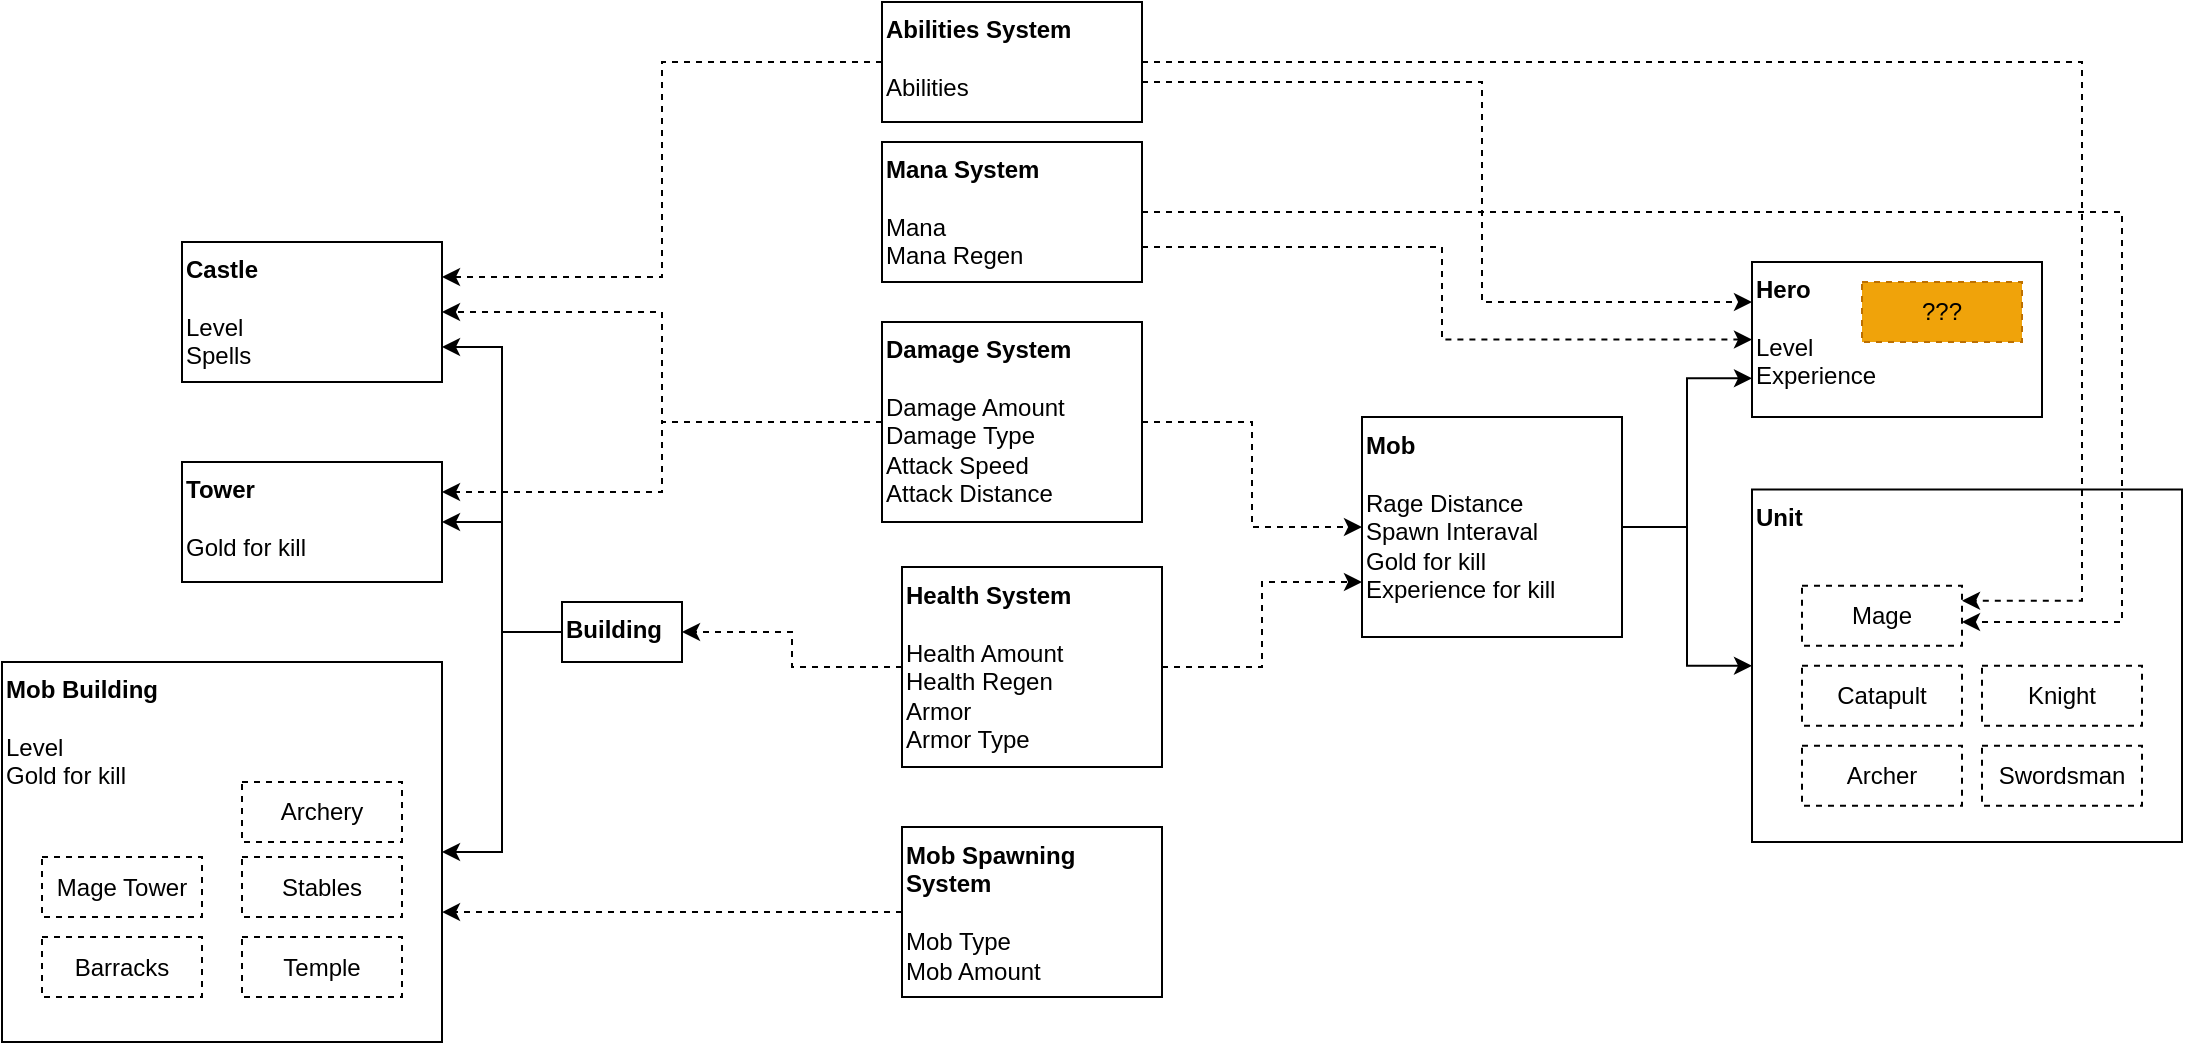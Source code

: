 <mxfile version="21.1.2" type="github">
  <diagram name="Страница 1" id="8yt0SZrPP_RbYerUbGmz">
    <mxGraphModel dx="1816" dy="527" grid="1" gridSize="10" guides="1" tooltips="1" connect="1" arrows="1" fold="1" page="1" pageScale="1" pageWidth="827" pageHeight="1169" math="0" shadow="0">
      <root>
        <mxCell id="0" />
        <mxCell id="1" parent="0" />
        <mxCell id="o9QlrB1gXAYVadC4v8IX-36" style="edgeStyle=orthogonalEdgeStyle;rounded=0;orthogonalLoop=1;jettySize=auto;html=1;dashed=1;entryX=1;entryY=0.5;entryDx=0;entryDy=0;" parent="1" source="N3ZdnWTbbpZVfNhrW-NO-1" target="o9QlrB1gXAYVadC4v8IX-3" edge="1">
          <mxGeometry relative="1" as="geometry">
            <mxPoint x="140" y="280" as="targetPoint" />
          </mxGeometry>
        </mxCell>
        <mxCell id="o9QlrB1gXAYVadC4v8IX-37" style="edgeStyle=orthogonalEdgeStyle;rounded=0;orthogonalLoop=1;jettySize=auto;html=1;entryX=1;entryY=0.25;entryDx=0;entryDy=0;dashed=1;" parent="1" source="N3ZdnWTbbpZVfNhrW-NO-1" target="o9QlrB1gXAYVadC4v8IX-4" edge="1">
          <mxGeometry relative="1" as="geometry" />
        </mxCell>
        <mxCell id="o9QlrB1gXAYVadC4v8IX-42" style="edgeStyle=orthogonalEdgeStyle;rounded=0;orthogonalLoop=1;jettySize=auto;html=1;dashed=1;" parent="1" source="N3ZdnWTbbpZVfNhrW-NO-1" target="o9QlrB1gXAYVadC4v8IX-6" edge="1">
          <mxGeometry relative="1" as="geometry" />
        </mxCell>
        <mxCell id="N3ZdnWTbbpZVfNhrW-NO-1" value="&lt;b&gt;Damage System&lt;/b&gt;&lt;br&gt;&lt;br&gt;Damage Amount&lt;br&gt;Damage Type&lt;br&gt;Attack Speed&lt;br&gt;Attack Distance" style="rounded=0;whiteSpace=wrap;html=1;align=left;verticalAlign=top;" parent="1" vertex="1">
          <mxGeometry x="270" y="270" width="130" height="100" as="geometry" />
        </mxCell>
        <mxCell id="o9QlrB1gXAYVadC4v8IX-38" style="edgeStyle=orthogonalEdgeStyle;rounded=0;orthogonalLoop=1;jettySize=auto;html=1;entryX=1;entryY=0.5;entryDx=0;entryDy=0;dashed=1;" parent="1" source="o9QlrB1gXAYVadC4v8IX-2" target="o9QlrB1gXAYVadC4v8IX-5" edge="1">
          <mxGeometry relative="1" as="geometry" />
        </mxCell>
        <mxCell id="o9QlrB1gXAYVadC4v8IX-43" style="edgeStyle=orthogonalEdgeStyle;rounded=0;orthogonalLoop=1;jettySize=auto;html=1;entryX=0;entryY=0.75;entryDx=0;entryDy=0;dashed=1;" parent="1" source="o9QlrB1gXAYVadC4v8IX-2" target="o9QlrB1gXAYVadC4v8IX-6" edge="1">
          <mxGeometry relative="1" as="geometry" />
        </mxCell>
        <mxCell id="o9QlrB1gXAYVadC4v8IX-2" value="&lt;b&gt;Health System&lt;br&gt;&lt;/b&gt;&lt;br&gt;Health Amount&lt;br&gt;Health Regen&lt;br&gt;Armor&lt;br&gt;Armor Type" style="rounded=0;whiteSpace=wrap;html=1;align=left;verticalAlign=top;" parent="1" vertex="1">
          <mxGeometry x="280" y="392.5" width="130" height="100" as="geometry" />
        </mxCell>
        <mxCell id="o9QlrB1gXAYVadC4v8IX-3" value="&lt;b&gt;Castle&lt;br&gt;&lt;/b&gt;&lt;br&gt;Level&lt;br&gt;Spells" style="rounded=0;whiteSpace=wrap;html=1;align=left;verticalAlign=top;" parent="1" vertex="1">
          <mxGeometry x="-80" y="230" width="130" height="70" as="geometry" />
        </mxCell>
        <mxCell id="o9QlrB1gXAYVadC4v8IX-4" value="&lt;b&gt;Tower&lt;br&gt;&lt;/b&gt;&lt;br&gt;Gold for kill" style="rounded=0;whiteSpace=wrap;html=1;align=left;verticalAlign=top;" parent="1" vertex="1">
          <mxGeometry x="-80" y="340" width="130" height="60" as="geometry" />
        </mxCell>
        <mxCell id="o9QlrB1gXAYVadC4v8IX-33" style="edgeStyle=orthogonalEdgeStyle;rounded=0;orthogonalLoop=1;jettySize=auto;html=1;entryX=1;entryY=0.5;entryDx=0;entryDy=0;" parent="1" source="o9QlrB1gXAYVadC4v8IX-5" target="o9QlrB1gXAYVadC4v8IX-4" edge="1">
          <mxGeometry relative="1" as="geometry" />
        </mxCell>
        <mxCell id="o9QlrB1gXAYVadC4v8IX-34" style="edgeStyle=orthogonalEdgeStyle;rounded=0;orthogonalLoop=1;jettySize=auto;html=1;entryX=1;entryY=0.5;entryDx=0;entryDy=0;" parent="1" source="o9QlrB1gXAYVadC4v8IX-5" target="o9QlrB1gXAYVadC4v8IX-18" edge="1">
          <mxGeometry relative="1" as="geometry" />
        </mxCell>
        <mxCell id="o9QlrB1gXAYVadC4v8IX-35" style="edgeStyle=orthogonalEdgeStyle;rounded=0;orthogonalLoop=1;jettySize=auto;html=1;entryX=1;entryY=0.75;entryDx=0;entryDy=0;" parent="1" source="o9QlrB1gXAYVadC4v8IX-5" target="o9QlrB1gXAYVadC4v8IX-3" edge="1">
          <mxGeometry relative="1" as="geometry" />
        </mxCell>
        <mxCell id="o9QlrB1gXAYVadC4v8IX-5" value="&lt;b&gt;Building&lt;br&gt;&lt;/b&gt;&lt;br&gt;" style="rounded=0;whiteSpace=wrap;html=1;align=left;verticalAlign=top;" parent="1" vertex="1">
          <mxGeometry x="110" y="410" width="60" height="30" as="geometry" />
        </mxCell>
        <mxCell id="o9QlrB1gXAYVadC4v8IX-40" style="edgeStyle=orthogonalEdgeStyle;rounded=0;orthogonalLoop=1;jettySize=auto;html=1;entryX=0;entryY=0.5;entryDx=0;entryDy=0;" parent="1" source="o9QlrB1gXAYVadC4v8IX-6" target="o9QlrB1gXAYVadC4v8IX-8" edge="1">
          <mxGeometry relative="1" as="geometry" />
        </mxCell>
        <mxCell id="o9QlrB1gXAYVadC4v8IX-41" style="edgeStyle=orthogonalEdgeStyle;rounded=0;orthogonalLoop=1;jettySize=auto;html=1;entryX=0;entryY=0.75;entryDx=0;entryDy=0;" parent="1" source="o9QlrB1gXAYVadC4v8IX-6" target="o9QlrB1gXAYVadC4v8IX-7" edge="1">
          <mxGeometry relative="1" as="geometry" />
        </mxCell>
        <mxCell id="o9QlrB1gXAYVadC4v8IX-6" value="&lt;b&gt;Mob&lt;br&gt;&lt;/b&gt;&lt;br&gt;Rage Distance&lt;br&gt;Spawn Interaval&lt;br&gt;Gold for kill&lt;br&gt;Experience for kill" style="rounded=0;whiteSpace=wrap;html=1;align=left;verticalAlign=top;" parent="1" vertex="1">
          <mxGeometry x="510" y="317.5" width="130" height="110" as="geometry" />
        </mxCell>
        <mxCell id="o9QlrB1gXAYVadC4v8IX-7" value="&lt;b&gt;Hero&lt;br&gt;&lt;/b&gt;&lt;br&gt;Level&lt;br&gt;Experience" style="rounded=0;whiteSpace=wrap;html=1;align=left;verticalAlign=top;" parent="1" vertex="1">
          <mxGeometry x="705" y="240" width="145" height="77.5" as="geometry" />
        </mxCell>
        <mxCell id="o9QlrB1gXAYVadC4v8IX-8" value="&lt;b&gt;Unit&lt;/b&gt;&lt;br&gt;" style="rounded=0;whiteSpace=wrap;html=1;align=left;verticalAlign=top;" parent="1" vertex="1">
          <mxGeometry x="705" y="353.75" width="215" height="176.25" as="geometry" />
        </mxCell>
        <mxCell id="o9QlrB1gXAYVadC4v8IX-13" value="Catapult" style="rounded=0;whiteSpace=wrap;html=1;dashed=1;" parent="1" vertex="1">
          <mxGeometry x="730" y="441.87" width="80" height="30" as="geometry" />
        </mxCell>
        <mxCell id="o9QlrB1gXAYVadC4v8IX-14" value="Knight" style="rounded=0;whiteSpace=wrap;html=1;dashed=1;" parent="1" vertex="1">
          <mxGeometry x="820" y="441.87" width="80" height="30" as="geometry" />
        </mxCell>
        <mxCell id="o9QlrB1gXAYVadC4v8IX-15" value="Archer" style="rounded=0;whiteSpace=wrap;html=1;dashed=1;" parent="1" vertex="1">
          <mxGeometry x="730" y="481.87" width="80" height="30" as="geometry" />
        </mxCell>
        <mxCell id="o9QlrB1gXAYVadC4v8IX-16" value="Swordsman" style="rounded=0;whiteSpace=wrap;html=1;dashed=1;" parent="1" vertex="1">
          <mxGeometry x="820" y="481.87" width="80" height="30" as="geometry" />
        </mxCell>
        <mxCell id="o9QlrB1gXAYVadC4v8IX-17" value="Mage" style="rounded=0;whiteSpace=wrap;html=1;dashed=1;" parent="1" vertex="1">
          <mxGeometry x="730" y="401.87" width="80" height="30" as="geometry" />
        </mxCell>
        <mxCell id="o9QlrB1gXAYVadC4v8IX-18" value="&lt;b&gt;Mob Building&lt;br&gt;&lt;/b&gt;&lt;br&gt;Level&lt;br&gt;Gold for kill" style="rounded=0;whiteSpace=wrap;html=1;align=left;verticalAlign=top;" parent="1" vertex="1">
          <mxGeometry x="-170" y="440" width="220" height="190" as="geometry" />
        </mxCell>
        <mxCell id="o9QlrB1gXAYVadC4v8IX-46" style="edgeStyle=orthogonalEdgeStyle;rounded=0;orthogonalLoop=1;jettySize=auto;html=1;entryX=0;entryY=0.5;entryDx=0;entryDy=0;dashed=1;exitX=1;exitY=0.75;exitDx=0;exitDy=0;" parent="1" source="o9QlrB1gXAYVadC4v8IX-19" target="o9QlrB1gXAYVadC4v8IX-7" edge="1">
          <mxGeometry relative="1" as="geometry">
            <Array as="points">
              <mxPoint x="550" y="233" />
              <mxPoint x="550" y="279" />
            </Array>
          </mxGeometry>
        </mxCell>
        <mxCell id="o9QlrB1gXAYVadC4v8IX-47" style="edgeStyle=orthogonalEdgeStyle;rounded=0;orthogonalLoop=1;jettySize=auto;html=1;dashed=1;exitX=1;exitY=0.5;exitDx=0;exitDy=0;" parent="1" source="o9QlrB1gXAYVadC4v8IX-19" edge="1">
          <mxGeometry relative="1" as="geometry">
            <mxPoint x="810" y="420" as="targetPoint" />
            <Array as="points">
              <mxPoint x="890" y="215" />
              <mxPoint x="890" y="420" />
              <mxPoint x="810" y="420" />
            </Array>
          </mxGeometry>
        </mxCell>
        <mxCell id="o9QlrB1gXAYVadC4v8IX-19" value="&lt;b&gt;Mana System&lt;br&gt;&lt;/b&gt;&lt;br&gt;Mana&lt;br&gt;Mana Regen" style="rounded=0;whiteSpace=wrap;html=1;align=left;verticalAlign=top;" parent="1" vertex="1">
          <mxGeometry x="270" y="180" width="130" height="70" as="geometry" />
        </mxCell>
        <mxCell id="o9QlrB1gXAYVadC4v8IX-48" style="edgeStyle=orthogonalEdgeStyle;rounded=0;orthogonalLoop=1;jettySize=auto;html=1;entryX=0;entryY=0.25;entryDx=0;entryDy=0;dashed=1;" parent="1" source="o9QlrB1gXAYVadC4v8IX-20" target="o9QlrB1gXAYVadC4v8IX-7" edge="1">
          <mxGeometry relative="1" as="geometry">
            <Array as="points">
              <mxPoint x="570" y="150" />
              <mxPoint x="570" y="260" />
              <mxPoint x="705" y="260" />
            </Array>
          </mxGeometry>
        </mxCell>
        <mxCell id="o9QlrB1gXAYVadC4v8IX-51" style="edgeStyle=orthogonalEdgeStyle;rounded=0;orthogonalLoop=1;jettySize=auto;html=1;entryX=1;entryY=0.25;entryDx=0;entryDy=0;dashed=1;" parent="1" source="o9QlrB1gXAYVadC4v8IX-20" target="o9QlrB1gXAYVadC4v8IX-3" edge="1">
          <mxGeometry relative="1" as="geometry" />
        </mxCell>
        <mxCell id="voLCMBcsqlssWNx2IigY-5" style="edgeStyle=orthogonalEdgeStyle;rounded=0;hachureGap=4;orthogonalLoop=1;jettySize=auto;html=1;entryX=1;entryY=0.25;entryDx=0;entryDy=0;fontFamily=Architects Daughter;fontSource=https%3A%2F%2Ffonts.googleapis.com%2Fcss%3Ffamily%3DArchitects%2BDaughter;fontSize=16;dashed=1;" edge="1" parent="1" source="o9QlrB1gXAYVadC4v8IX-20" target="o9QlrB1gXAYVadC4v8IX-17">
          <mxGeometry relative="1" as="geometry">
            <Array as="points">
              <mxPoint x="870" y="140" />
              <mxPoint x="870" y="409" />
            </Array>
          </mxGeometry>
        </mxCell>
        <mxCell id="o9QlrB1gXAYVadC4v8IX-20" value="&lt;b&gt;Abilities System&lt;br&gt;&lt;/b&gt;&lt;br&gt;Abilities" style="rounded=0;whiteSpace=wrap;html=1;align=left;verticalAlign=top;" parent="1" vertex="1">
          <mxGeometry x="270" y="110" width="130" height="60" as="geometry" />
        </mxCell>
        <mxCell id="o9QlrB1gXAYVadC4v8IX-22" value="Archery" style="rounded=0;whiteSpace=wrap;html=1;dashed=1;" parent="1" vertex="1">
          <mxGeometry x="-50" y="500" width="80" height="30" as="geometry" />
        </mxCell>
        <mxCell id="o9QlrB1gXAYVadC4v8IX-58" value="Mage Tower" style="rounded=0;whiteSpace=wrap;html=1;dashed=1;" parent="1" vertex="1">
          <mxGeometry x="-150" y="537.5" width="80" height="30" as="geometry" />
        </mxCell>
        <mxCell id="o9QlrB1gXAYVadC4v8IX-59" value="Barracks" style="rounded=0;whiteSpace=wrap;html=1;dashed=1;" parent="1" vertex="1">
          <mxGeometry x="-150" y="577.5" width="80" height="30" as="geometry" />
        </mxCell>
        <mxCell id="o9QlrB1gXAYVadC4v8IX-60" value="Stables" style="rounded=0;whiteSpace=wrap;html=1;dashed=1;" parent="1" vertex="1">
          <mxGeometry x="-50" y="537.5" width="80" height="30" as="geometry" />
        </mxCell>
        <mxCell id="o9QlrB1gXAYVadC4v8IX-61" value="Temple" style="rounded=0;whiteSpace=wrap;html=1;dashed=1;" parent="1" vertex="1">
          <mxGeometry x="-50" y="577.5" width="80" height="30" as="geometry" />
        </mxCell>
        <mxCell id="o9QlrB1gXAYVadC4v8IX-63" style="edgeStyle=orthogonalEdgeStyle;rounded=0;orthogonalLoop=1;jettySize=auto;html=1;entryX=1;entryY=0.658;entryDx=0;entryDy=0;entryPerimeter=0;dashed=1;" parent="1" source="o9QlrB1gXAYVadC4v8IX-62" target="o9QlrB1gXAYVadC4v8IX-18" edge="1">
          <mxGeometry relative="1" as="geometry" />
        </mxCell>
        <mxCell id="o9QlrB1gXAYVadC4v8IX-62" value="&lt;b&gt;Mob Spawning System&lt;br&gt;&lt;/b&gt;&lt;br&gt;Mob Type&lt;br&gt;Mob Amount" style="rounded=0;whiteSpace=wrap;html=1;align=left;verticalAlign=top;" parent="1" vertex="1">
          <mxGeometry x="280" y="522.5" width="130" height="85" as="geometry" />
        </mxCell>
        <mxCell id="o9QlrB1gXAYVadC4v8IX-67" value="???" style="rounded=0;whiteSpace=wrap;html=1;dashed=1;fillColor=#f0a30a;strokeColor=#BD7000;fontColor=#000000;" parent="1" vertex="1">
          <mxGeometry x="760" y="250" width="80" height="30" as="geometry" />
        </mxCell>
      </root>
    </mxGraphModel>
  </diagram>
</mxfile>
